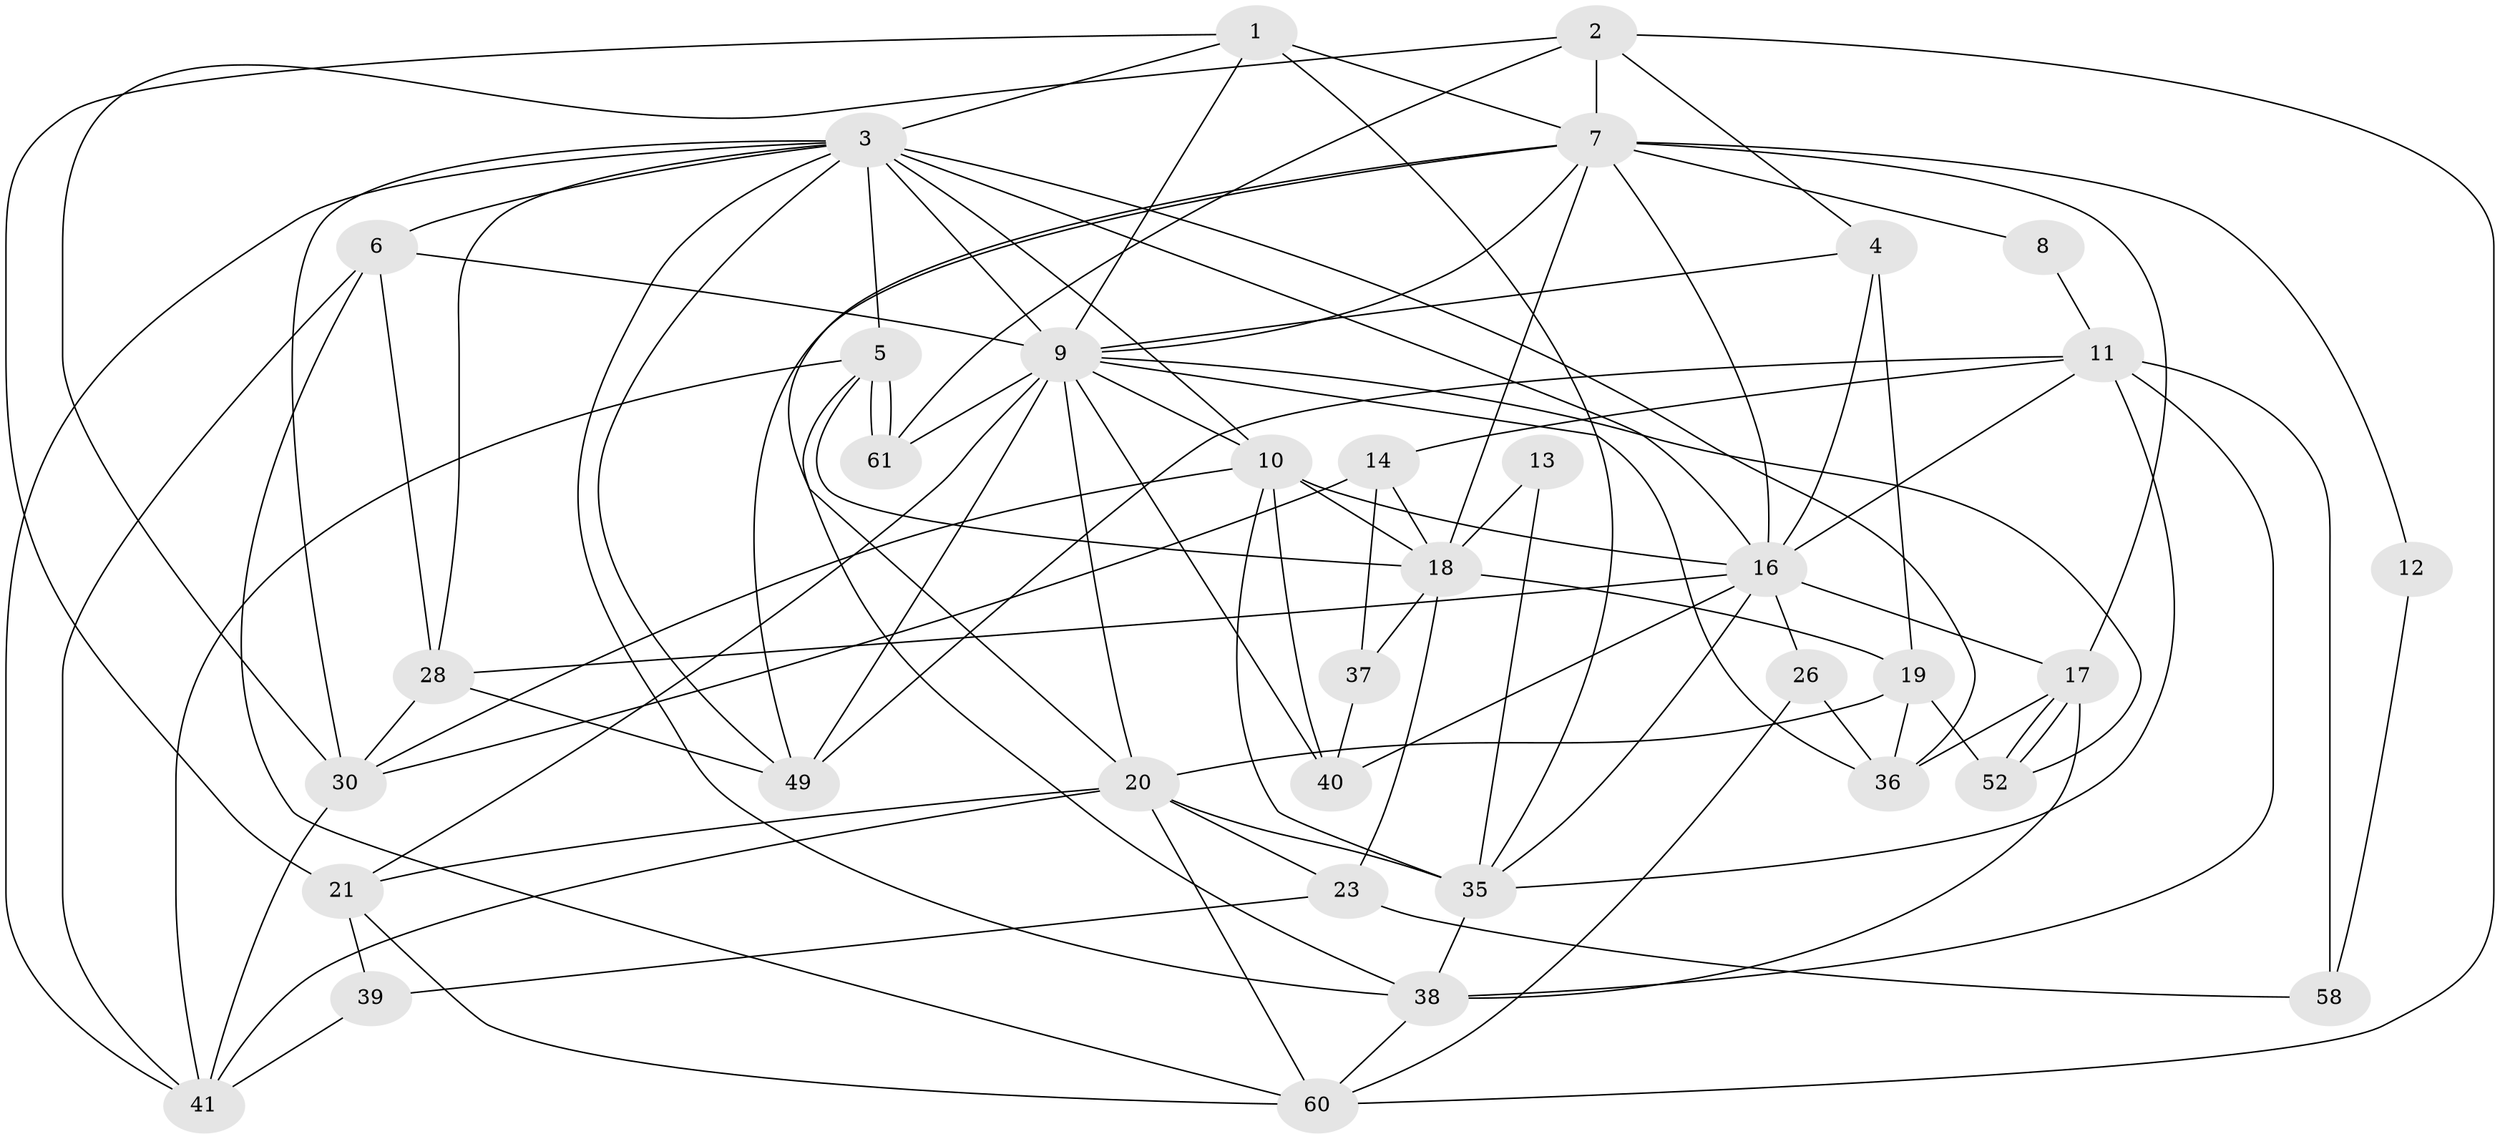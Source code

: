 // original degree distribution, {5: 0.2602739726027397, 3: 0.2876712328767123, 6: 0.0410958904109589, 4: 0.2191780821917808, 2: 0.136986301369863, 7: 0.0273972602739726, 8: 0.0136986301369863, 10: 0.0136986301369863}
// Generated by graph-tools (version 1.1) at 2025/14/03/09/25 04:14:59]
// undirected, 36 vertices, 100 edges
graph export_dot {
graph [start="1"]
  node [color=gray90,style=filled];
  1;
  2;
  3 [super="+68+66"];
  4 [super="+73"];
  5 [super="+59"];
  6 [super="+50"];
  7 [super="+71+27+53"];
  8;
  9 [super="+57+62+25"];
  10 [super="+42+32"];
  11 [super="+45+46"];
  12;
  13;
  14 [super="+15"];
  16 [super="+24"];
  17;
  18 [super="+22"];
  19;
  20 [super="+29+44"];
  21 [super="+31"];
  23 [super="+65"];
  26;
  28 [super="+63"];
  30 [super="+64+56"];
  35;
  36 [super="+48"];
  37;
  38 [super="+54"];
  39;
  40 [super="+72"];
  41 [super="+55+47"];
  49;
  52;
  58;
  60 [super="+69"];
  61;
  1 -- 35;
  1 -- 21;
  1 -- 9;
  1 -- 7;
  1 -- 3;
  2 -- 61;
  2 -- 4;
  2 -- 60;
  2 -- 30;
  2 -- 7;
  3 -- 5 [weight=2];
  3 -- 38;
  3 -- 9 [weight=2];
  3 -- 41;
  3 -- 49;
  3 -- 28;
  3 -- 30 [weight=2];
  3 -- 16;
  3 -- 10;
  3 -- 36;
  3 -- 6;
  4 -- 9;
  4 -- 19;
  4 -- 16;
  5 -- 61;
  5 -- 61;
  5 -- 41;
  5 -- 18;
  5 -- 38;
  6 -- 60;
  6 -- 9;
  6 -- 28;
  6 -- 41;
  7 -- 17;
  7 -- 12;
  7 -- 18;
  7 -- 16;
  7 -- 49;
  7 -- 8;
  7 -- 20;
  7 -- 9;
  8 -- 11;
  9 -- 49;
  9 -- 61 [weight=2];
  9 -- 52;
  9 -- 40;
  9 -- 20;
  9 -- 36;
  9 -- 21;
  9 -- 10;
  10 -- 35;
  10 -- 30;
  10 -- 16;
  10 -- 18;
  10 -- 40;
  11 -- 58;
  11 -- 49;
  11 -- 35;
  11 -- 14;
  11 -- 16 [weight=2];
  11 -- 38;
  12 -- 58;
  13 -- 35;
  13 -- 18;
  14 -- 37;
  14 -- 18;
  14 -- 30;
  16 -- 35;
  16 -- 40;
  16 -- 17;
  16 -- 26;
  16 -- 28 [weight=2];
  17 -- 52;
  17 -- 52;
  17 -- 36;
  17 -- 38;
  18 -- 19;
  18 -- 23;
  18 -- 37;
  19 -- 36;
  19 -- 52;
  19 -- 20;
  20 -- 21;
  20 -- 60;
  20 -- 35 [weight=2];
  20 -- 41;
  20 -- 23;
  21 -- 60;
  21 -- 39;
  23 -- 39;
  23 -- 58;
  26 -- 36;
  26 -- 60;
  28 -- 49;
  28 -- 30;
  30 -- 41;
  35 -- 38;
  37 -- 40;
  38 -- 60;
  39 -- 41;
}
